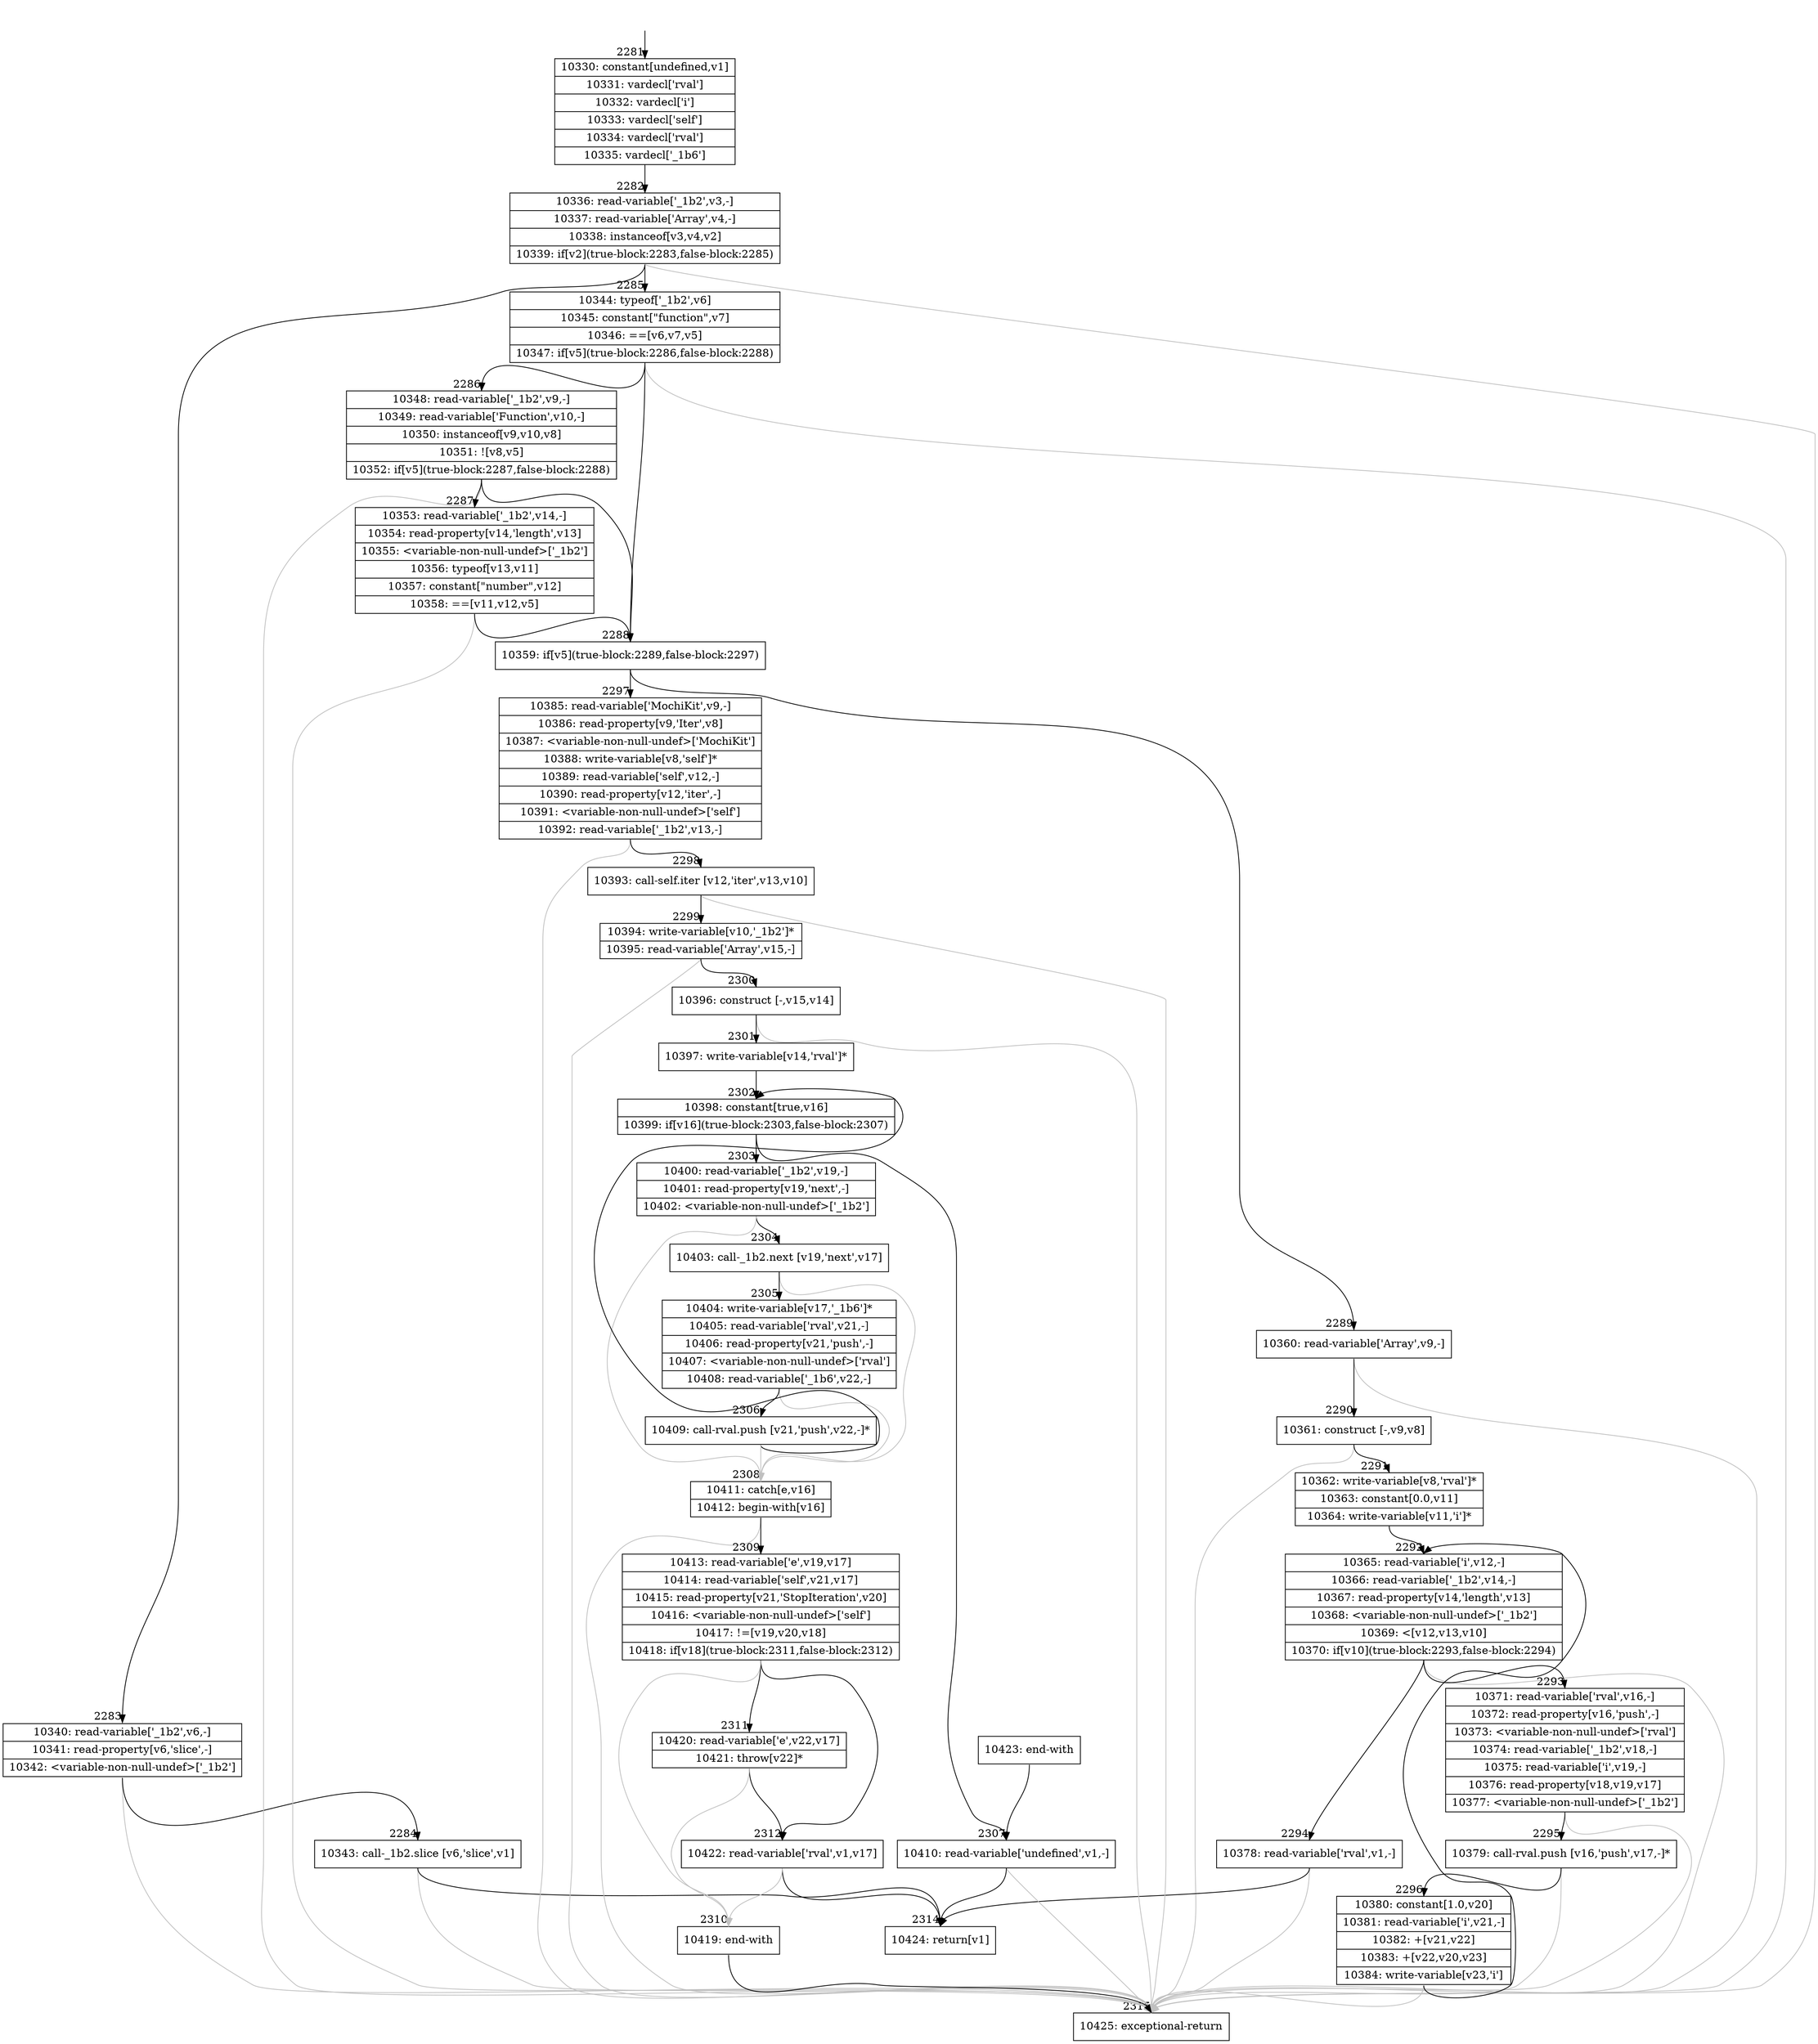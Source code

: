 digraph {
rankdir="TD"
BB_entry175[shape=none,label=""];
BB_entry175 -> BB2281 [tailport=s, headport=n, headlabel="    2281"]
BB2281 [shape=record label="{10330: constant[undefined,v1]|10331: vardecl['rval']|10332: vardecl['i']|10333: vardecl['self']|10334: vardecl['rval']|10335: vardecl['_1b6']}" ] 
BB2281 -> BB2282 [tailport=s, headport=n, headlabel="      2282"]
BB2282 [shape=record label="{10336: read-variable['_1b2',v3,-]|10337: read-variable['Array',v4,-]|10338: instanceof[v3,v4,v2]|10339: if[v2](true-block:2283,false-block:2285)}" ] 
BB2282 -> BB2283 [tailport=s, headport=n, headlabel="      2283"]
BB2282 -> BB2285 [tailport=s, headport=n, headlabel="      2285"]
BB2282 -> BB2315 [tailport=s, headport=n, color=gray, headlabel="      2315"]
BB2283 [shape=record label="{10340: read-variable['_1b2',v6,-]|10341: read-property[v6,'slice',-]|10342: \<variable-non-null-undef\>['_1b2']}" ] 
BB2283 -> BB2284 [tailport=s, headport=n, headlabel="      2284"]
BB2283 -> BB2315 [tailport=s, headport=n, color=gray]
BB2284 [shape=record label="{10343: call-_1b2.slice [v6,'slice',v1]}" ] 
BB2284 -> BB2314 [tailport=s, headport=n, headlabel="      2314"]
BB2284 -> BB2315 [tailport=s, headport=n, color=gray]
BB2285 [shape=record label="{10344: typeof['_1b2',v6]|10345: constant[\"function\",v7]|10346: ==[v6,v7,v5]|10347: if[v5](true-block:2286,false-block:2288)}" ] 
BB2285 -> BB2288 [tailport=s, headport=n, headlabel="      2288"]
BB2285 -> BB2286 [tailport=s, headport=n, headlabel="      2286"]
BB2285 -> BB2315 [tailport=s, headport=n, color=gray]
BB2286 [shape=record label="{10348: read-variable['_1b2',v9,-]|10349: read-variable['Function',v10,-]|10350: instanceof[v9,v10,v8]|10351: ![v8,v5]|10352: if[v5](true-block:2287,false-block:2288)}" ] 
BB2286 -> BB2288 [tailport=s, headport=n]
BB2286 -> BB2287 [tailport=s, headport=n, headlabel="      2287"]
BB2286 -> BB2315 [tailport=s, headport=n, color=gray]
BB2287 [shape=record label="{10353: read-variable['_1b2',v14,-]|10354: read-property[v14,'length',v13]|10355: \<variable-non-null-undef\>['_1b2']|10356: typeof[v13,v11]|10357: constant[\"number\",v12]|10358: ==[v11,v12,v5]}" ] 
BB2287 -> BB2288 [tailport=s, headport=n]
BB2287 -> BB2315 [tailport=s, headport=n, color=gray]
BB2288 [shape=record label="{10359: if[v5](true-block:2289,false-block:2297)}" ] 
BB2288 -> BB2289 [tailport=s, headport=n, headlabel="      2289"]
BB2288 -> BB2297 [tailport=s, headport=n, headlabel="      2297"]
BB2289 [shape=record label="{10360: read-variable['Array',v9,-]}" ] 
BB2289 -> BB2290 [tailport=s, headport=n, headlabel="      2290"]
BB2289 -> BB2315 [tailport=s, headport=n, color=gray]
BB2290 [shape=record label="{10361: construct [-,v9,v8]}" ] 
BB2290 -> BB2291 [tailport=s, headport=n, headlabel="      2291"]
BB2290 -> BB2315 [tailport=s, headport=n, color=gray]
BB2291 [shape=record label="{10362: write-variable[v8,'rval']*|10363: constant[0.0,v11]|10364: write-variable[v11,'i']*}" ] 
BB2291 -> BB2292 [tailport=s, headport=n, headlabel="      2292"]
BB2292 [shape=record label="{10365: read-variable['i',v12,-]|10366: read-variable['_1b2',v14,-]|10367: read-property[v14,'length',v13]|10368: \<variable-non-null-undef\>['_1b2']|10369: \<[v12,v13,v10]|10370: if[v10](true-block:2293,false-block:2294)}" ] 
BB2292 -> BB2293 [tailport=s, headport=n, headlabel="      2293"]
BB2292 -> BB2294 [tailport=s, headport=n, headlabel="      2294"]
BB2292 -> BB2315 [tailport=s, headport=n, color=gray]
BB2293 [shape=record label="{10371: read-variable['rval',v16,-]|10372: read-property[v16,'push',-]|10373: \<variable-non-null-undef\>['rval']|10374: read-variable['_1b2',v18,-]|10375: read-variable['i',v19,-]|10376: read-property[v18,v19,v17]|10377: \<variable-non-null-undef\>['_1b2']}" ] 
BB2293 -> BB2295 [tailport=s, headport=n, headlabel="      2295"]
BB2293 -> BB2315 [tailport=s, headport=n, color=gray]
BB2294 [shape=record label="{10378: read-variable['rval',v1,-]}" ] 
BB2294 -> BB2314 [tailport=s, headport=n]
BB2294 -> BB2315 [tailport=s, headport=n, color=gray]
BB2295 [shape=record label="{10379: call-rval.push [v16,'push',v17,-]*}" ] 
BB2295 -> BB2296 [tailport=s, headport=n, headlabel="      2296"]
BB2295 -> BB2315 [tailport=s, headport=n, color=gray]
BB2296 [shape=record label="{10380: constant[1.0,v20]|10381: read-variable['i',v21,-]|10382: +[v21,v22]|10383: +[v22,v20,v23]|10384: write-variable[v23,'i']}" ] 
BB2296 -> BB2292 [tailport=s, headport=n]
BB2296 -> BB2315 [tailport=s, headport=n, color=gray]
BB2297 [shape=record label="{10385: read-variable['MochiKit',v9,-]|10386: read-property[v9,'Iter',v8]|10387: \<variable-non-null-undef\>['MochiKit']|10388: write-variable[v8,'self']*|10389: read-variable['self',v12,-]|10390: read-property[v12,'iter',-]|10391: \<variable-non-null-undef\>['self']|10392: read-variable['_1b2',v13,-]}" ] 
BB2297 -> BB2298 [tailport=s, headport=n, headlabel="      2298"]
BB2297 -> BB2315 [tailport=s, headport=n, color=gray]
BB2298 [shape=record label="{10393: call-self.iter [v12,'iter',v13,v10]}" ] 
BB2298 -> BB2299 [tailport=s, headport=n, headlabel="      2299"]
BB2298 -> BB2315 [tailport=s, headport=n, color=gray]
BB2299 [shape=record label="{10394: write-variable[v10,'_1b2']*|10395: read-variable['Array',v15,-]}" ] 
BB2299 -> BB2300 [tailport=s, headport=n, headlabel="      2300"]
BB2299 -> BB2315 [tailport=s, headport=n, color=gray]
BB2300 [shape=record label="{10396: construct [-,v15,v14]}" ] 
BB2300 -> BB2301 [tailport=s, headport=n, headlabel="      2301"]
BB2300 -> BB2315 [tailport=s, headport=n, color=gray]
BB2301 [shape=record label="{10397: write-variable[v14,'rval']*}" ] 
BB2301 -> BB2302 [tailport=s, headport=n, headlabel="      2302"]
BB2302 [shape=record label="{10398: constant[true,v16]|10399: if[v16](true-block:2303,false-block:2307)}" ] 
BB2302 -> BB2303 [tailport=s, headport=n, headlabel="      2303"]
BB2302 -> BB2307 [tailport=s, headport=n, headlabel="      2307"]
BB2303 [shape=record label="{10400: read-variable['_1b2',v19,-]|10401: read-property[v19,'next',-]|10402: \<variable-non-null-undef\>['_1b2']}" ] 
BB2303 -> BB2304 [tailport=s, headport=n, headlabel="      2304"]
BB2303 -> BB2308 [tailport=s, headport=n, color=gray, headlabel="      2308"]
BB2304 [shape=record label="{10403: call-_1b2.next [v19,'next',v17]}" ] 
BB2304 -> BB2305 [tailport=s, headport=n, headlabel="      2305"]
BB2304 -> BB2308 [tailport=s, headport=n, color=gray]
BB2305 [shape=record label="{10404: write-variable[v17,'_1b6']*|10405: read-variable['rval',v21,-]|10406: read-property[v21,'push',-]|10407: \<variable-non-null-undef\>['rval']|10408: read-variable['_1b6',v22,-]}" ] 
BB2305 -> BB2306 [tailport=s, headport=n, headlabel="      2306"]
BB2305 -> BB2308 [tailport=s, headport=n, color=gray]
BB2306 [shape=record label="{10409: call-rval.push [v21,'push',v22,-]*}" ] 
BB2306 -> BB2302 [tailport=s, headport=n]
BB2306 -> BB2308 [tailport=s, headport=n, color=gray]
BB2307 [shape=record label="{10410: read-variable['undefined',v1,-]}" ] 
BB2307 -> BB2314 [tailport=s, headport=n]
BB2307 -> BB2315 [tailport=s, headport=n, color=gray]
BB2308 [shape=record label="{10411: catch[e,v16]|10412: begin-with[v16]}" ] 
BB2308 -> BB2309 [tailport=s, headport=n, headlabel="      2309"]
BB2308 -> BB2315 [tailport=s, headport=n, color=gray]
BB2309 [shape=record label="{10413: read-variable['e',v19,v17]|10414: read-variable['self',v21,v17]|10415: read-property[v21,'StopIteration',v20]|10416: \<variable-non-null-undef\>['self']|10417: !=[v19,v20,v18]|10418: if[v18](true-block:2311,false-block:2312)}" ] 
BB2309 -> BB2311 [tailport=s, headport=n, headlabel="      2311"]
BB2309 -> BB2312 [tailport=s, headport=n, headlabel="      2312"]
BB2309 -> BB2310 [tailport=s, headport=n, color=gray, headlabel="      2310"]
BB2310 [shape=record label="{10419: end-with}" ] 
BB2310 -> BB2315 [tailport=s, headport=n]
BB2311 [shape=record label="{10420: read-variable['e',v22,v17]|10421: throw[v22]*}" ] 
BB2311 -> BB2312 [tailport=s, headport=n]
BB2311 -> BB2310 [tailport=s, headport=n, color=gray]
BB2312 [shape=record label="{10422: read-variable['rval',v1,v17]}" ] 
BB2312 -> BB2314 [tailport=s, headport=n]
BB2312 -> BB2310 [tailport=s, headport=n, color=gray]
BB2313 [shape=record label="{10423: end-with}" ] 
BB2313 -> BB2307 [tailport=s, headport=n]
BB2314 [shape=record label="{10424: return[v1]}" ] 
BB2315 [shape=record label="{10425: exceptional-return}" ] 
//#$~ 1412
}
